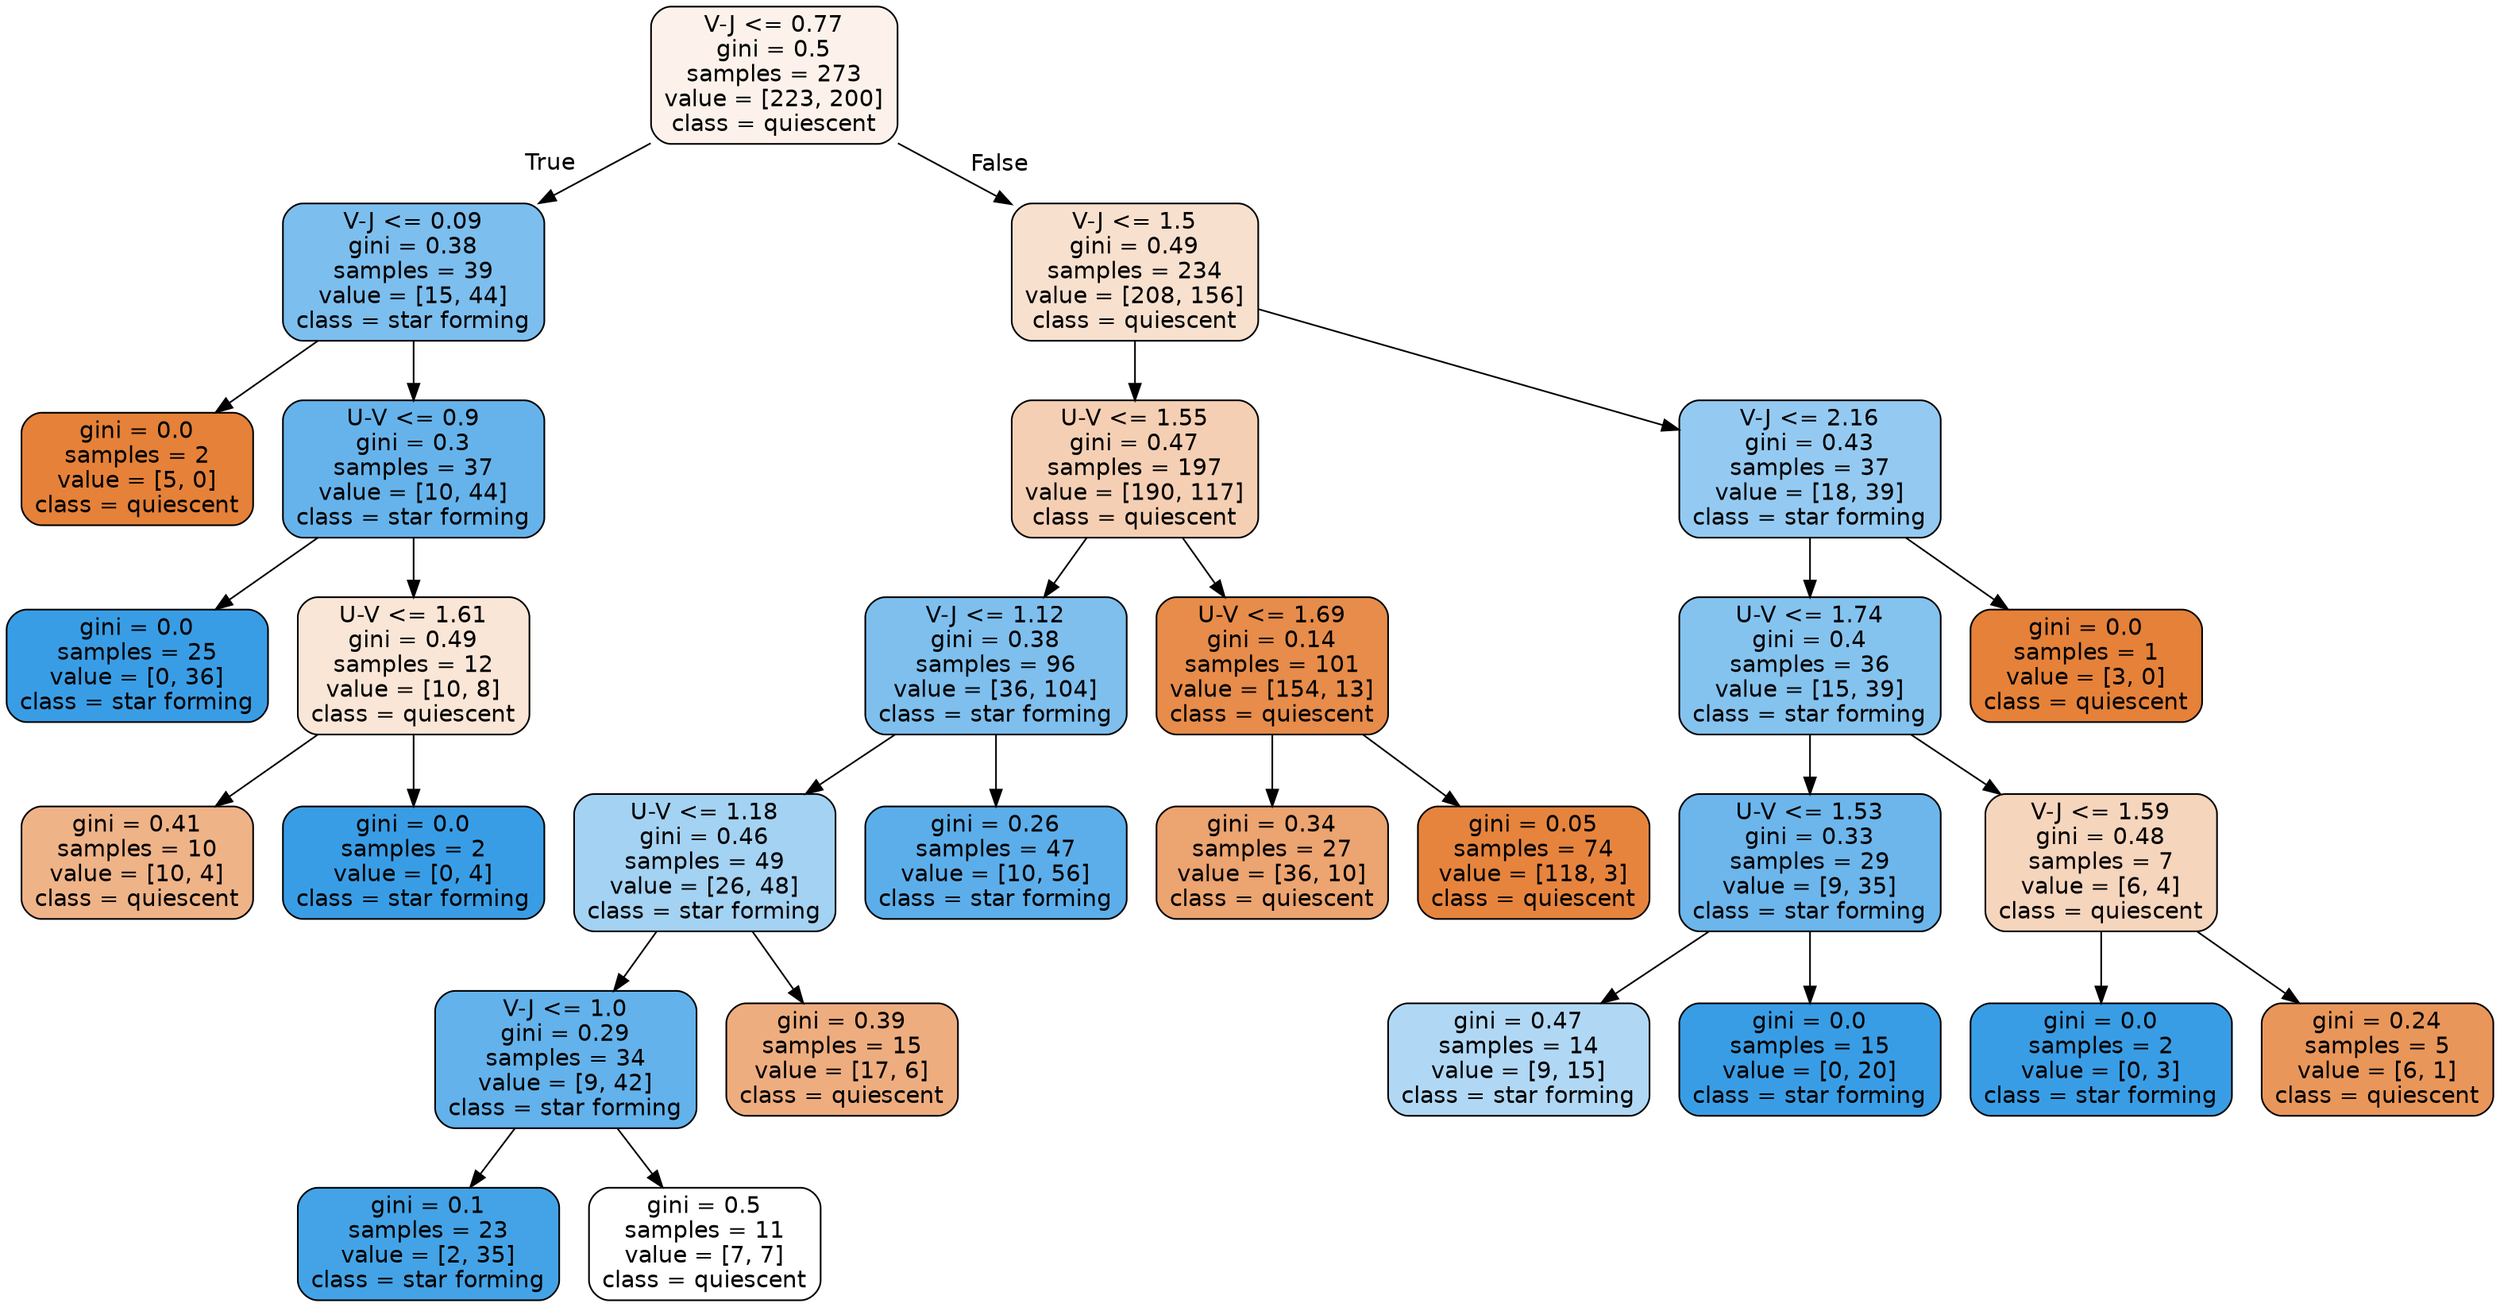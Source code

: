 digraph Tree {
node [shape=box, style="filled, rounded", color="black", fontname=helvetica] ;
edge [fontname=helvetica] ;
0 [label="V-J <= 0.77\ngini = 0.5\nsamples = 273\nvalue = [223, 200]\nclass = quiescent", fillcolor="#fcf2eb"] ;
1 [label="V-J <= 0.09\ngini = 0.38\nsamples = 39\nvalue = [15, 44]\nclass = star forming", fillcolor="#7cbeee"] ;
0 -> 1 [labeldistance=2.5, labelangle=45, headlabel="True"] ;
7 [label="gini = 0.0\nsamples = 2\nvalue = [5, 0]\nclass = quiescent", fillcolor="#e58139"] ;
1 -> 7 ;
8 [label="U-V <= 0.9\ngini = 0.3\nsamples = 37\nvalue = [10, 44]\nclass = star forming", fillcolor="#66b3eb"] ;
1 -> 8 ;
9 [label="gini = 0.0\nsamples = 25\nvalue = [0, 36]\nclass = star forming", fillcolor="#399de5"] ;
8 -> 9 ;
10 [label="U-V <= 1.61\ngini = 0.49\nsamples = 12\nvalue = [10, 8]\nclass = quiescent", fillcolor="#fae6d7"] ;
8 -> 10 ;
11 [label="gini = 0.41\nsamples = 10\nvalue = [10, 4]\nclass = quiescent", fillcolor="#efb388"] ;
10 -> 11 ;
12 [label="gini = 0.0\nsamples = 2\nvalue = [0, 4]\nclass = star forming", fillcolor="#399de5"] ;
10 -> 12 ;
2 [label="V-J <= 1.5\ngini = 0.49\nsamples = 234\nvalue = [208, 156]\nclass = quiescent", fillcolor="#f8e0ce"] ;
0 -> 2 [labeldistance=2.5, labelangle=-45, headlabel="False"] ;
3 [label="U-V <= 1.55\ngini = 0.47\nsamples = 197\nvalue = [190, 117]\nclass = quiescent", fillcolor="#f5cfb3"] ;
2 -> 3 ;
5 [label="V-J <= 1.12\ngini = 0.38\nsamples = 96\nvalue = [36, 104]\nclass = star forming", fillcolor="#7ebfee"] ;
3 -> 5 ;
15 [label="U-V <= 1.18\ngini = 0.46\nsamples = 49\nvalue = [26, 48]\nclass = star forming", fillcolor="#a4d2f3"] ;
5 -> 15 ;
17 [label="V-J <= 1.0\ngini = 0.29\nsamples = 34\nvalue = [9, 42]\nclass = star forming", fillcolor="#63b2eb"] ;
15 -> 17 ;
19 [label="gini = 0.1\nsamples = 23\nvalue = [2, 35]\nclass = star forming", fillcolor="#44a3e6"] ;
17 -> 19 ;
20 [label="gini = 0.5\nsamples = 11\nvalue = [7, 7]\nclass = quiescent", fillcolor="#ffffff"] ;
17 -> 20 ;
18 [label="gini = 0.39\nsamples = 15\nvalue = [17, 6]\nclass = quiescent", fillcolor="#eead7f"] ;
15 -> 18 ;
16 [label="gini = 0.26\nsamples = 47\nvalue = [10, 56]\nclass = star forming", fillcolor="#5caeea"] ;
5 -> 16 ;
6 [label="U-V <= 1.69\ngini = 0.14\nsamples = 101\nvalue = [154, 13]\nclass = quiescent", fillcolor="#e78c4a"] ;
3 -> 6 ;
27 [label="gini = 0.34\nsamples = 27\nvalue = [36, 10]\nclass = quiescent", fillcolor="#eca470"] ;
6 -> 27 ;
28 [label="gini = 0.05\nsamples = 74\nvalue = [118, 3]\nclass = quiescent", fillcolor="#e6843e"] ;
6 -> 28 ;
4 [label="V-J <= 2.16\ngini = 0.43\nsamples = 37\nvalue = [18, 39]\nclass = star forming", fillcolor="#94caf1"] ;
2 -> 4 ;
13 [label="U-V <= 1.74\ngini = 0.4\nsamples = 36\nvalue = [15, 39]\nclass = star forming", fillcolor="#85c3ef"] ;
4 -> 13 ;
21 [label="U-V <= 1.53\ngini = 0.33\nsamples = 29\nvalue = [9, 35]\nclass = star forming", fillcolor="#6cb6ec"] ;
13 -> 21 ;
25 [label="gini = 0.47\nsamples = 14\nvalue = [9, 15]\nclass = star forming", fillcolor="#b0d8f5"] ;
21 -> 25 ;
26 [label="gini = 0.0\nsamples = 15\nvalue = [0, 20]\nclass = star forming", fillcolor="#399de5"] ;
21 -> 26 ;
22 [label="V-J <= 1.59\ngini = 0.48\nsamples = 7\nvalue = [6, 4]\nclass = quiescent", fillcolor="#f6d5bd"] ;
13 -> 22 ;
23 [label="gini = 0.0\nsamples = 2\nvalue = [0, 3]\nclass = star forming", fillcolor="#399de5"] ;
22 -> 23 ;
24 [label="gini = 0.24\nsamples = 5\nvalue = [6, 1]\nclass = quiescent", fillcolor="#e9965a"] ;
22 -> 24 ;
14 [label="gini = 0.0\nsamples = 1\nvalue = [3, 0]\nclass = quiescent", fillcolor="#e58139"] ;
4 -> 14 ;
}